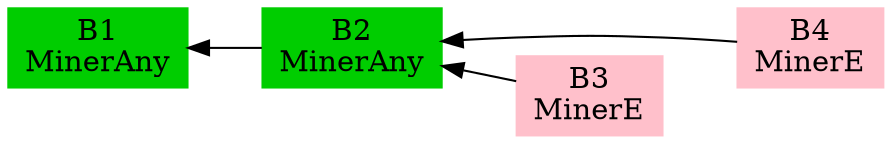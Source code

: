 digraph G {
  rankdir=RL;
  node [shape=box, style="filled", color="green3"]

  B1 [label="B1\nMinerAny"]
  B2 [label="B2\nMinerAny"]
  B3 [label="B3\nMinerE",   color=pink]
  B4 [label="B4\nMinerE",   color=pink]
  
  B2 -> B1
  B3 -> B2
  B4 -> B2

  edge[style=invis];
  B4 -> B3
}